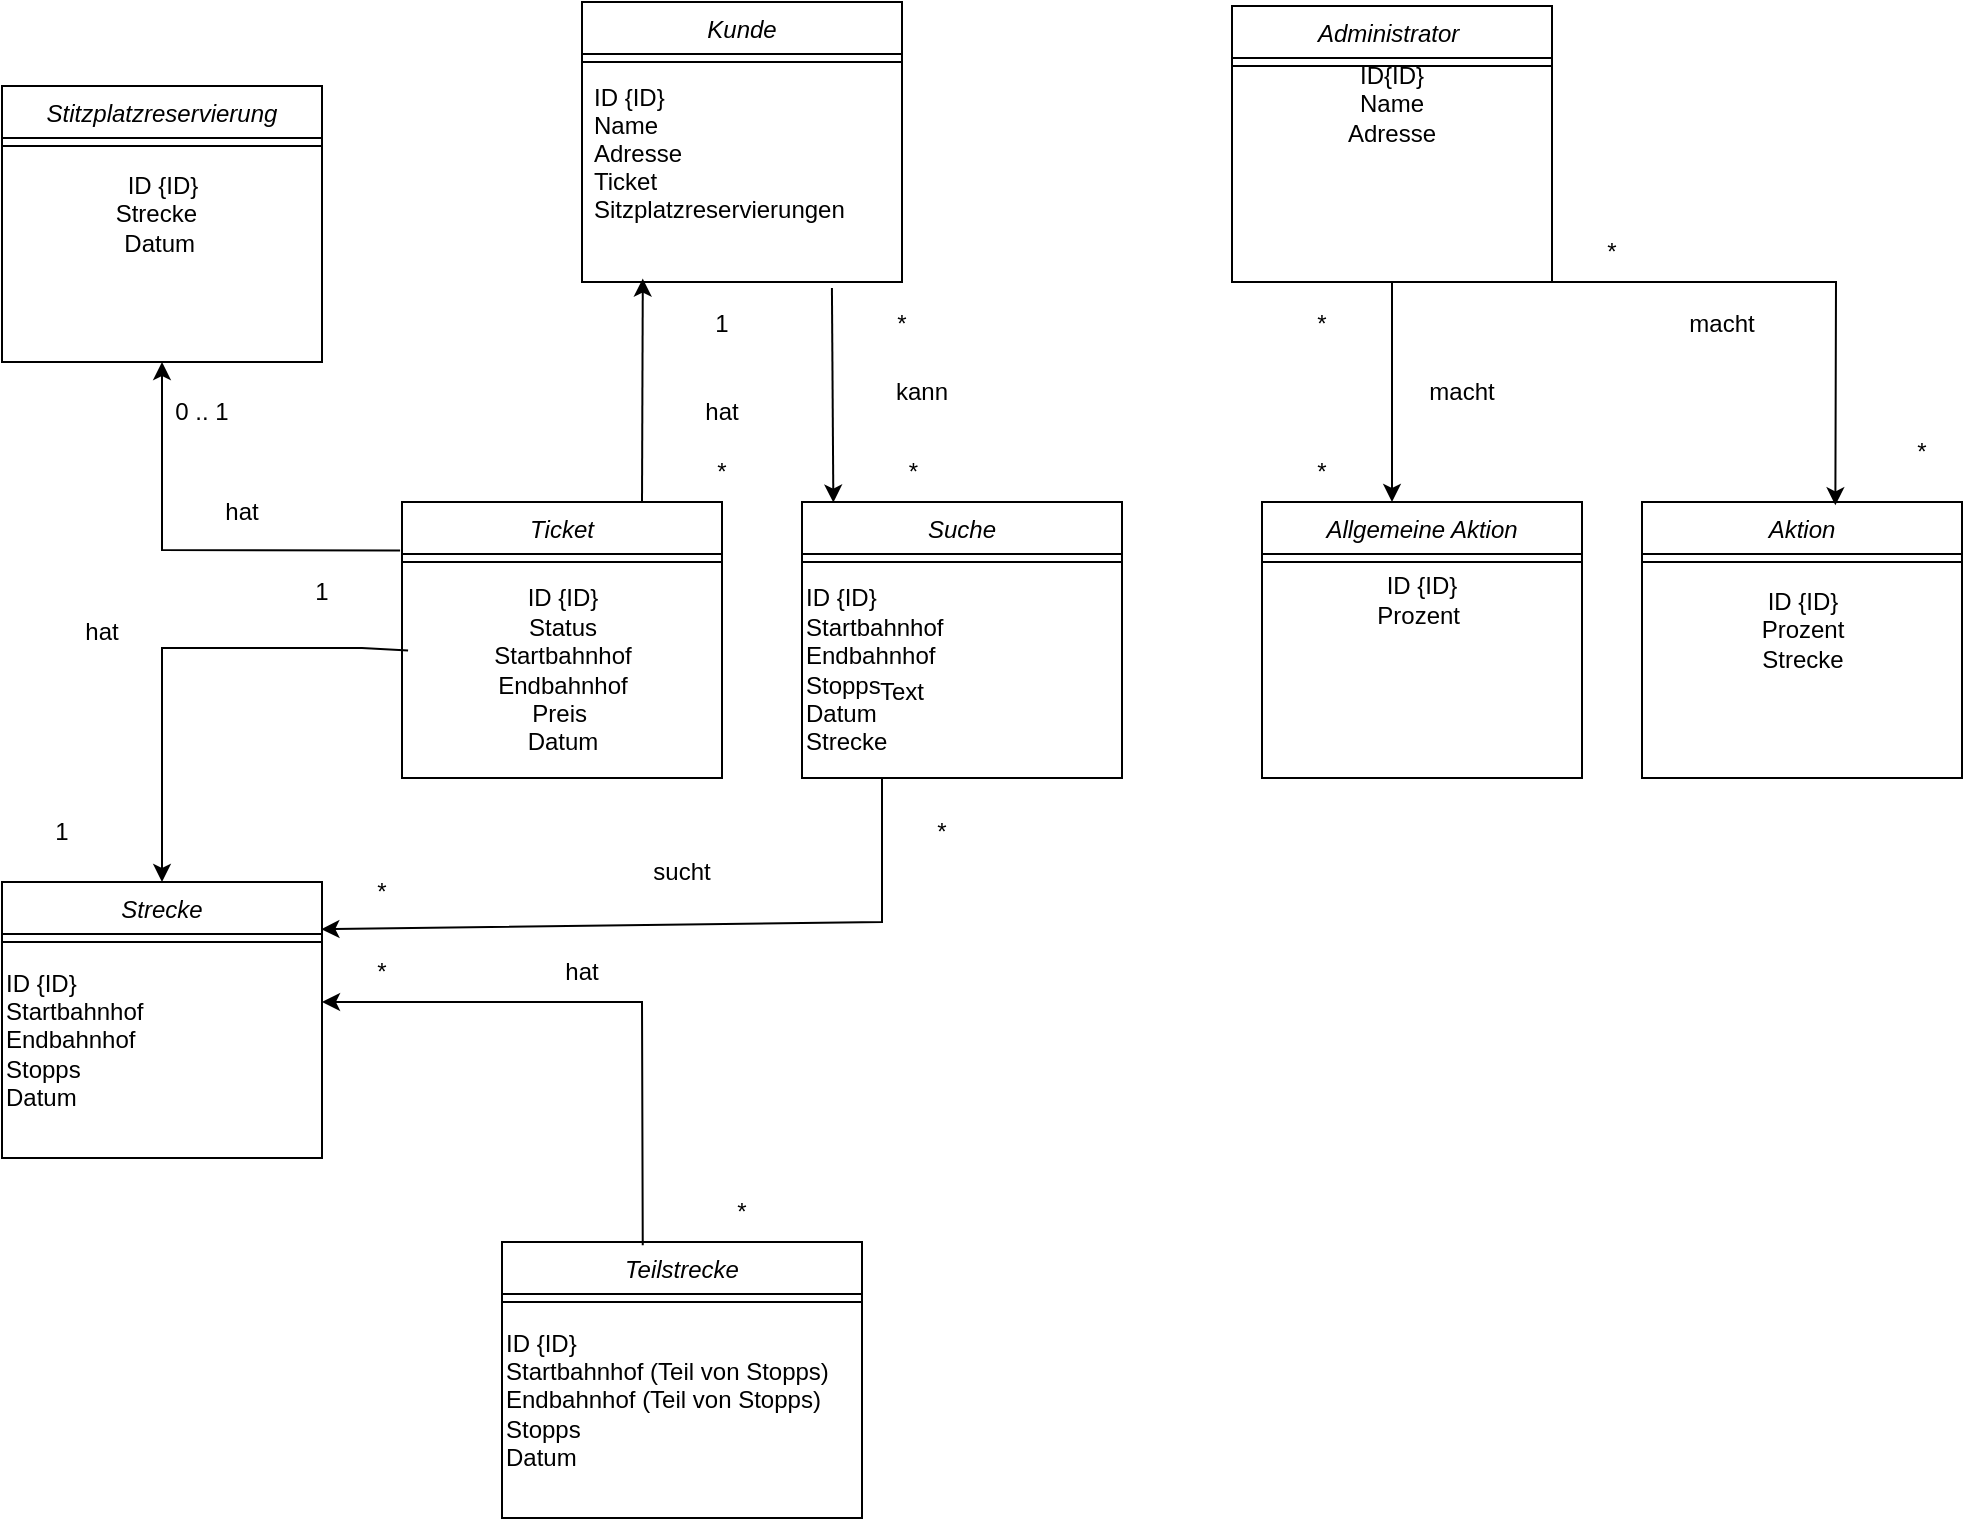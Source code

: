 <mxfile version="22.0.3" type="device">
  <diagram id="C5RBs43oDa-KdzZeNtuy" name="Page-1">
    <mxGraphModel dx="2033" dy="1978" grid="1" gridSize="10" guides="1" tooltips="1" connect="1" arrows="1" fold="1" page="1" pageScale="1" pageWidth="827" pageHeight="1169" math="0" shadow="0">
      <root>
        <mxCell id="WIyWlLk6GJQsqaUBKTNV-0" />
        <mxCell id="WIyWlLk6GJQsqaUBKTNV-1" parent="WIyWlLk6GJQsqaUBKTNV-0" />
        <mxCell id="zkfFHV4jXpPFQw0GAbJ--0" value="Kunde" style="swimlane;fontStyle=2;align=center;verticalAlign=top;childLayout=stackLayout;horizontal=1;startSize=26;horizontalStack=0;resizeParent=1;resizeLast=0;collapsible=1;marginBottom=0;rounded=0;shadow=0;strokeWidth=1;" parent="WIyWlLk6GJQsqaUBKTNV-1" vertex="1">
          <mxGeometry x="250" y="-80" width="160" height="140" as="geometry">
            <mxRectangle x="230" y="140" width="160" height="26" as="alternateBounds" />
          </mxGeometry>
        </mxCell>
        <mxCell id="zkfFHV4jXpPFQw0GAbJ--4" value="" style="line;html=1;strokeWidth=1;align=left;verticalAlign=middle;spacingTop=-1;spacingLeft=3;spacingRight=3;rotatable=0;labelPosition=right;points=[];portConstraint=eastwest;" parent="zkfFHV4jXpPFQw0GAbJ--0" vertex="1">
          <mxGeometry y="26" width="160" height="8" as="geometry" />
        </mxCell>
        <mxCell id="zkfFHV4jXpPFQw0GAbJ--5" value="ID {ID}&#xa;Name &#xa;Adresse &#xa;Ticket &#xa;Sitzplatzreservierungen" style="text;align=left;verticalAlign=top;spacingLeft=4;spacingRight=4;overflow=hidden;rotatable=0;points=[[0,0.5],[1,0.5]];portConstraint=eastwest;" parent="zkfFHV4jXpPFQw0GAbJ--0" vertex="1">
          <mxGeometry y="34" width="160" height="106" as="geometry" />
        </mxCell>
        <mxCell id="jxzHC8kVpNvv-Q7-szGA-0" value="Administrator " style="swimlane;fontStyle=2;align=center;verticalAlign=top;childLayout=stackLayout;horizontal=1;startSize=26;horizontalStack=0;resizeParent=1;resizeLast=0;collapsible=1;marginBottom=0;rounded=0;shadow=0;strokeWidth=1;" parent="WIyWlLk6GJQsqaUBKTNV-1" vertex="1">
          <mxGeometry x="575" y="-78" width="160" height="138" as="geometry">
            <mxRectangle x="230" y="140" width="160" height="26" as="alternateBounds" />
          </mxGeometry>
        </mxCell>
        <mxCell id="jxzHC8kVpNvv-Q7-szGA-1" value="" style="line;html=1;strokeWidth=1;align=left;verticalAlign=middle;spacingTop=-1;spacingLeft=3;spacingRight=3;rotatable=0;labelPosition=right;points=[];portConstraint=eastwest;" parent="jxzHC8kVpNvv-Q7-szGA-0" vertex="1">
          <mxGeometry y="26" width="160" height="8" as="geometry" />
        </mxCell>
        <mxCell id="F_HFYUeaaF8_5w_vxrB_-30" value="ID{ID}&lt;br&gt;Name&lt;br&gt;Adresse&lt;br&gt;" style="text;html=1;strokeColor=none;fillColor=none;align=center;verticalAlign=middle;whiteSpace=wrap;rounded=0;" vertex="1" parent="jxzHC8kVpNvv-Q7-szGA-0">
          <mxGeometry y="34" width="160" height="30" as="geometry" />
        </mxCell>
        <mxCell id="jxzHC8kVpNvv-Q7-szGA-3" value="Strecke" style="swimlane;fontStyle=2;align=center;verticalAlign=top;childLayout=stackLayout;horizontal=1;startSize=26;horizontalStack=0;resizeParent=1;resizeLast=0;collapsible=1;marginBottom=0;rounded=0;shadow=0;strokeWidth=1;" parent="WIyWlLk6GJQsqaUBKTNV-1" vertex="1">
          <mxGeometry x="-40" y="360" width="160" height="138" as="geometry">
            <mxRectangle x="230" y="140" width="160" height="26" as="alternateBounds" />
          </mxGeometry>
        </mxCell>
        <mxCell id="jxzHC8kVpNvv-Q7-szGA-4" value="" style="line;html=1;strokeWidth=1;align=left;verticalAlign=middle;spacingTop=-1;spacingLeft=3;spacingRight=3;rotatable=0;labelPosition=right;points=[];portConstraint=eastwest;" parent="jxzHC8kVpNvv-Q7-szGA-3" vertex="1">
          <mxGeometry y="26" width="160" height="8" as="geometry" />
        </mxCell>
        <mxCell id="jxzHC8kVpNvv-Q7-szGA-5" value="ID {ID}&lt;br&gt;Startbahnhof&amp;nbsp;&lt;br&gt;&lt;div style=&quot;&quot;&gt;&lt;span style=&quot;background-color: initial;&quot;&gt;Endbahnhof&lt;/span&gt;&lt;/div&gt;Stopps&lt;br&gt;Datum" style="text;html=1;align=left;verticalAlign=middle;resizable=0;points=[];autosize=1;strokeColor=none;fillColor=none;" parent="jxzHC8kVpNvv-Q7-szGA-3" vertex="1">
          <mxGeometry y="34" width="160" height="90" as="geometry" />
        </mxCell>
        <mxCell id="jxzHC8kVpNvv-Q7-szGA-6" value="Teilstrecke" style="swimlane;fontStyle=2;align=center;verticalAlign=top;childLayout=stackLayout;horizontal=1;startSize=26;horizontalStack=0;resizeParent=1;resizeLast=0;collapsible=1;marginBottom=0;rounded=0;shadow=0;strokeWidth=1;" parent="WIyWlLk6GJQsqaUBKTNV-1" vertex="1">
          <mxGeometry x="210" y="540" width="180" height="138" as="geometry">
            <mxRectangle x="230" y="140" width="160" height="26" as="alternateBounds" />
          </mxGeometry>
        </mxCell>
        <mxCell id="jxzHC8kVpNvv-Q7-szGA-7" value="" style="line;html=1;strokeWidth=1;align=left;verticalAlign=middle;spacingTop=-1;spacingLeft=3;spacingRight=3;rotatable=0;labelPosition=right;points=[];portConstraint=eastwest;" parent="jxzHC8kVpNvv-Q7-szGA-6" vertex="1">
          <mxGeometry y="26" width="180" height="8" as="geometry" />
        </mxCell>
        <mxCell id="jxzHC8kVpNvv-Q7-szGA-8" value="ID {ID}&lt;br&gt;Startbahnhof (Teil von Stopps)&lt;br&gt;Endbahnhof (Teil von Stopps)&lt;br&gt;Stopps&lt;br&gt;Datum" style="text;html=1;align=left;verticalAlign=middle;resizable=0;points=[];autosize=1;strokeColor=none;fillColor=none;" parent="jxzHC8kVpNvv-Q7-szGA-6" vertex="1">
          <mxGeometry y="34" width="180" height="90" as="geometry" />
        </mxCell>
        <mxCell id="jxzHC8kVpNvv-Q7-szGA-12" value="Ticket" style="swimlane;fontStyle=2;align=center;verticalAlign=top;childLayout=stackLayout;horizontal=1;startSize=26;horizontalStack=0;resizeParent=1;resizeLast=0;collapsible=1;marginBottom=0;rounded=0;shadow=0;strokeWidth=1;" parent="WIyWlLk6GJQsqaUBKTNV-1" vertex="1">
          <mxGeometry x="160" y="170" width="160" height="138" as="geometry">
            <mxRectangle x="230" y="140" width="160" height="26" as="alternateBounds" />
          </mxGeometry>
        </mxCell>
        <mxCell id="jxzHC8kVpNvv-Q7-szGA-13" value="" style="line;html=1;strokeWidth=1;align=left;verticalAlign=middle;spacingTop=-1;spacingLeft=3;spacingRight=3;rotatable=0;labelPosition=right;points=[];portConstraint=eastwest;" parent="jxzHC8kVpNvv-Q7-szGA-12" vertex="1">
          <mxGeometry y="26" width="160" height="8" as="geometry" />
        </mxCell>
        <mxCell id="jxzHC8kVpNvv-Q7-szGA-14" value="ID {ID}&lt;br&gt;Status&lt;br&gt;Startbahnhof&lt;br&gt;Endbahnhof&lt;br&gt;Preis&amp;nbsp;&lt;br&gt;Datum" style="text;html=1;align=center;verticalAlign=middle;resizable=0;points=[];autosize=1;strokeColor=none;fillColor=none;" parent="jxzHC8kVpNvv-Q7-szGA-12" vertex="1">
          <mxGeometry y="34" width="160" height="100" as="geometry" />
        </mxCell>
        <mxCell id="jxzHC8kVpNvv-Q7-szGA-15" value="Aktion" style="swimlane;fontStyle=2;align=center;verticalAlign=top;childLayout=stackLayout;horizontal=1;startSize=26;horizontalStack=0;resizeParent=1;resizeLast=0;collapsible=1;marginBottom=0;rounded=0;shadow=0;strokeWidth=1;" parent="WIyWlLk6GJQsqaUBKTNV-1" vertex="1">
          <mxGeometry x="780" y="170" width="160" height="138" as="geometry">
            <mxRectangle x="230" y="140" width="160" height="26" as="alternateBounds" />
          </mxGeometry>
        </mxCell>
        <mxCell id="jxzHC8kVpNvv-Q7-szGA-16" value="" style="line;html=1;strokeWidth=1;align=left;verticalAlign=middle;spacingTop=-1;spacingLeft=3;spacingRight=3;rotatable=0;labelPosition=right;points=[];portConstraint=eastwest;" parent="jxzHC8kVpNvv-Q7-szGA-15" vertex="1">
          <mxGeometry y="26" width="160" height="8" as="geometry" />
        </mxCell>
        <mxCell id="jxzHC8kVpNvv-Q7-szGA-20" value="ID {ID}&lt;br&gt;Prozent&lt;br&gt;Strecke" style="text;html=1;align=center;verticalAlign=middle;resizable=0;points=[];autosize=1;strokeColor=none;fillColor=none;" parent="jxzHC8kVpNvv-Q7-szGA-15" vertex="1">
          <mxGeometry y="34" width="160" height="60" as="geometry" />
        </mxCell>
        <mxCell id="jxzHC8kVpNvv-Q7-szGA-17" value="Suche" style="swimlane;fontStyle=2;align=center;verticalAlign=top;childLayout=stackLayout;horizontal=1;startSize=26;horizontalStack=0;resizeParent=1;resizeLast=0;collapsible=1;marginBottom=0;rounded=0;shadow=0;strokeWidth=1;" parent="WIyWlLk6GJQsqaUBKTNV-1" vertex="1">
          <mxGeometry x="360" y="170" width="160" height="138" as="geometry">
            <mxRectangle x="230" y="140" width="160" height="26" as="alternateBounds" />
          </mxGeometry>
        </mxCell>
        <mxCell id="jxzHC8kVpNvv-Q7-szGA-18" value="" style="line;html=1;strokeWidth=1;align=left;verticalAlign=middle;spacingTop=-1;spacingLeft=3;spacingRight=3;rotatable=0;labelPosition=right;points=[];portConstraint=eastwest;" parent="jxzHC8kVpNvv-Q7-szGA-17" vertex="1">
          <mxGeometry y="26" width="160" height="8" as="geometry" />
        </mxCell>
        <mxCell id="jxzHC8kVpNvv-Q7-szGA-19" value="ID {ID}&lt;br&gt;Startbahnhof&amp;nbsp;&lt;br&gt;&lt;div style=&quot;&quot;&gt;&lt;span style=&quot;background-color: initial;&quot;&gt;Endbahnhof&lt;/span&gt;&lt;/div&gt;Stopps&lt;br&gt;Datum&lt;br&gt;Strecke" style="text;html=1;align=left;verticalAlign=middle;resizable=0;points=[];autosize=1;strokeColor=none;fillColor=none;" parent="jxzHC8kVpNvv-Q7-szGA-17" vertex="1">
          <mxGeometry y="34" width="160" height="100" as="geometry" />
        </mxCell>
        <mxCell id="jxzHC8kVpNvv-Q7-szGA-21" value="Allgemeine Aktion" style="swimlane;fontStyle=2;align=center;verticalAlign=top;childLayout=stackLayout;horizontal=1;startSize=26;horizontalStack=0;resizeParent=1;resizeLast=0;collapsible=1;marginBottom=0;rounded=0;shadow=0;strokeWidth=1;" parent="WIyWlLk6GJQsqaUBKTNV-1" vertex="1">
          <mxGeometry x="590" y="170" width="160" height="138" as="geometry">
            <mxRectangle x="230" y="140" width="160" height="26" as="alternateBounds" />
          </mxGeometry>
        </mxCell>
        <mxCell id="jxzHC8kVpNvv-Q7-szGA-22" value="" style="line;html=1;strokeWidth=1;align=left;verticalAlign=middle;spacingTop=-1;spacingLeft=3;spacingRight=3;rotatable=0;labelPosition=right;points=[];portConstraint=eastwest;" parent="jxzHC8kVpNvv-Q7-szGA-21" vertex="1">
          <mxGeometry y="26" width="160" height="8" as="geometry" />
        </mxCell>
        <mxCell id="F_HFYUeaaF8_5w_vxrB_-35" value="ID {ID}&lt;br&gt;Prozent&amp;nbsp;" style="text;html=1;strokeColor=none;fillColor=none;align=center;verticalAlign=middle;whiteSpace=wrap;rounded=0;" vertex="1" parent="jxzHC8kVpNvv-Q7-szGA-21">
          <mxGeometry y="34" width="160" height="30" as="geometry" />
        </mxCell>
        <mxCell id="F_HFYUeaaF8_5w_vxrB_-0" value="Stitzplatzreservierung" style="swimlane;fontStyle=2;align=center;verticalAlign=top;childLayout=stackLayout;horizontal=1;startSize=26;horizontalStack=0;resizeParent=1;resizeLast=0;collapsible=1;marginBottom=0;rounded=0;shadow=0;strokeWidth=1;" vertex="1" parent="WIyWlLk6GJQsqaUBKTNV-1">
          <mxGeometry x="-40" y="-38" width="160" height="138" as="geometry">
            <mxRectangle x="230" y="140" width="160" height="26" as="alternateBounds" />
          </mxGeometry>
        </mxCell>
        <mxCell id="F_HFYUeaaF8_5w_vxrB_-1" value="" style="line;html=1;strokeWidth=1;align=left;verticalAlign=middle;spacingTop=-1;spacingLeft=3;spacingRight=3;rotatable=0;labelPosition=right;points=[];portConstraint=eastwest;" vertex="1" parent="F_HFYUeaaF8_5w_vxrB_-0">
          <mxGeometry y="26" width="160" height="8" as="geometry" />
        </mxCell>
        <mxCell id="F_HFYUeaaF8_5w_vxrB_-3" value="ID {ID}&lt;br&gt;Strecke&amp;nbsp;&amp;nbsp;&lt;br&gt;Datum&amp;nbsp;" style="text;html=1;align=center;verticalAlign=middle;resizable=0;points=[];autosize=1;strokeColor=none;fillColor=none;" vertex="1" parent="F_HFYUeaaF8_5w_vxrB_-0">
          <mxGeometry y="34" width="160" height="60" as="geometry" />
        </mxCell>
        <mxCell id="F_HFYUeaaF8_5w_vxrB_-4" value="hat" style="text;html=1;strokeColor=none;fillColor=none;align=center;verticalAlign=middle;whiteSpace=wrap;rounded=0;" vertex="1" parent="WIyWlLk6GJQsqaUBKTNV-1">
          <mxGeometry x="220" y="390" width="60" height="30" as="geometry" />
        </mxCell>
        <mxCell id="F_HFYUeaaF8_5w_vxrB_-5" value="*" style="text;html=1;strokeColor=none;fillColor=none;align=center;verticalAlign=middle;whiteSpace=wrap;rounded=0;" vertex="1" parent="WIyWlLk6GJQsqaUBKTNV-1">
          <mxGeometry x="120" y="390" width="60" height="30" as="geometry" />
        </mxCell>
        <mxCell id="F_HFYUeaaF8_5w_vxrB_-6" value="*" style="text;html=1;strokeColor=none;fillColor=none;align=center;verticalAlign=middle;whiteSpace=wrap;rounded=0;" vertex="1" parent="WIyWlLk6GJQsqaUBKTNV-1">
          <mxGeometry x="300" y="510" width="60" height="30" as="geometry" />
        </mxCell>
        <mxCell id="F_HFYUeaaF8_5w_vxrB_-8" value="" style="endArrow=classic;html=1;rounded=0;entryX=0;entryY=1;entryDx=0;entryDy=0;exitX=0.391;exitY=0.012;exitDx=0;exitDy=0;exitPerimeter=0;" edge="1" parent="WIyWlLk6GJQsqaUBKTNV-1" source="jxzHC8kVpNvv-Q7-szGA-6" target="F_HFYUeaaF8_5w_vxrB_-5">
          <mxGeometry width="50" height="50" relative="1" as="geometry">
            <mxPoint x="280" y="530" as="sourcePoint" />
            <mxPoint x="440" y="170" as="targetPoint" />
            <Array as="points">
              <mxPoint x="280" y="420" />
            </Array>
          </mxGeometry>
        </mxCell>
        <mxCell id="F_HFYUeaaF8_5w_vxrB_-10" value="" style="endArrow=classic;html=1;rounded=0;exitX=0.019;exitY=0.403;exitDx=0;exitDy=0;exitPerimeter=0;entryX=0.5;entryY=0;entryDx=0;entryDy=0;" edge="1" parent="WIyWlLk6GJQsqaUBKTNV-1" source="jxzHC8kVpNvv-Q7-szGA-14" target="jxzHC8kVpNvv-Q7-szGA-3">
          <mxGeometry width="50" height="50" relative="1" as="geometry">
            <mxPoint x="390" y="220" as="sourcePoint" />
            <mxPoint x="440" y="170" as="targetPoint" />
            <Array as="points">
              <mxPoint x="140" y="243" />
              <mxPoint x="40" y="243" />
            </Array>
          </mxGeometry>
        </mxCell>
        <mxCell id="F_HFYUeaaF8_5w_vxrB_-11" value="hat" style="text;html=1;strokeColor=none;fillColor=none;align=center;verticalAlign=middle;whiteSpace=wrap;rounded=0;" vertex="1" parent="WIyWlLk6GJQsqaUBKTNV-1">
          <mxGeometry x="-20" y="220" width="60" height="30" as="geometry" />
        </mxCell>
        <mxCell id="F_HFYUeaaF8_5w_vxrB_-12" value="1" style="text;html=1;strokeColor=none;fillColor=none;align=center;verticalAlign=middle;whiteSpace=wrap;rounded=0;" vertex="1" parent="WIyWlLk6GJQsqaUBKTNV-1">
          <mxGeometry x="90" y="200" width="60" height="30" as="geometry" />
        </mxCell>
        <mxCell id="F_HFYUeaaF8_5w_vxrB_-13" value="1" style="text;html=1;strokeColor=none;fillColor=none;align=center;verticalAlign=middle;whiteSpace=wrap;rounded=0;" vertex="1" parent="WIyWlLk6GJQsqaUBKTNV-1">
          <mxGeometry x="-40" y="320" width="60" height="30" as="geometry" />
        </mxCell>
        <mxCell id="F_HFYUeaaF8_5w_vxrB_-14" value="" style="endArrow=classic;html=1;rounded=0;exitX=-0.006;exitY=0.176;exitDx=0;exitDy=0;exitPerimeter=0;entryX=0.5;entryY=1;entryDx=0;entryDy=0;" edge="1" parent="WIyWlLk6GJQsqaUBKTNV-1" source="jxzHC8kVpNvv-Q7-szGA-12" target="F_HFYUeaaF8_5w_vxrB_-0">
          <mxGeometry width="50" height="50" relative="1" as="geometry">
            <mxPoint x="390" y="220" as="sourcePoint" />
            <mxPoint x="440" y="170" as="targetPoint" />
            <Array as="points">
              <mxPoint x="40" y="194" />
            </Array>
          </mxGeometry>
        </mxCell>
        <mxCell id="F_HFYUeaaF8_5w_vxrB_-15" value="0 .. 1" style="text;html=1;strokeColor=none;fillColor=none;align=center;verticalAlign=middle;whiteSpace=wrap;rounded=0;" vertex="1" parent="WIyWlLk6GJQsqaUBKTNV-1">
          <mxGeometry x="30" y="110" width="60" height="30" as="geometry" />
        </mxCell>
        <mxCell id="F_HFYUeaaF8_5w_vxrB_-16" value="" style="endArrow=classic;html=1;rounded=0;exitX=0.75;exitY=0;exitDx=0;exitDy=0;entryX=0.19;entryY=0.984;entryDx=0;entryDy=0;entryPerimeter=0;" edge="1" parent="WIyWlLk6GJQsqaUBKTNV-1" source="jxzHC8kVpNvv-Q7-szGA-12" target="zkfFHV4jXpPFQw0GAbJ--5">
          <mxGeometry width="50" height="50" relative="1" as="geometry">
            <mxPoint x="390" y="220" as="sourcePoint" />
            <mxPoint x="440" y="170" as="targetPoint" />
          </mxGeometry>
        </mxCell>
        <mxCell id="F_HFYUeaaF8_5w_vxrB_-17" value="hat" style="text;html=1;strokeColor=none;fillColor=none;align=center;verticalAlign=middle;whiteSpace=wrap;rounded=0;" vertex="1" parent="WIyWlLk6GJQsqaUBKTNV-1">
          <mxGeometry x="50" y="160" width="60" height="30" as="geometry" />
        </mxCell>
        <mxCell id="F_HFYUeaaF8_5w_vxrB_-18" value="hat" style="text;html=1;strokeColor=none;fillColor=none;align=center;verticalAlign=middle;whiteSpace=wrap;rounded=0;" vertex="1" parent="WIyWlLk6GJQsqaUBKTNV-1">
          <mxGeometry x="290" y="110" width="60" height="30" as="geometry" />
        </mxCell>
        <mxCell id="F_HFYUeaaF8_5w_vxrB_-19" value="1" style="text;html=1;strokeColor=none;fillColor=none;align=center;verticalAlign=middle;whiteSpace=wrap;rounded=0;" vertex="1" parent="WIyWlLk6GJQsqaUBKTNV-1">
          <mxGeometry x="290" y="66" width="60" height="30" as="geometry" />
        </mxCell>
        <mxCell id="F_HFYUeaaF8_5w_vxrB_-20" value="*" style="text;html=1;strokeColor=none;fillColor=none;align=center;verticalAlign=middle;whiteSpace=wrap;rounded=0;" vertex="1" parent="WIyWlLk6GJQsqaUBKTNV-1">
          <mxGeometry x="290" y="140" width="60" height="30" as="geometry" />
        </mxCell>
        <mxCell id="F_HFYUeaaF8_5w_vxrB_-21" value="" style="endArrow=classic;html=1;rounded=0;exitX=0.781;exitY=1.028;exitDx=0;exitDy=0;exitPerimeter=0;entryX=0.098;entryY=0.002;entryDx=0;entryDy=0;entryPerimeter=0;" edge="1" parent="WIyWlLk6GJQsqaUBKTNV-1" source="zkfFHV4jXpPFQw0GAbJ--5" target="jxzHC8kVpNvv-Q7-szGA-17">
          <mxGeometry width="50" height="50" relative="1" as="geometry">
            <mxPoint x="390" y="290" as="sourcePoint" />
            <mxPoint x="440" y="240" as="targetPoint" />
          </mxGeometry>
        </mxCell>
        <mxCell id="F_HFYUeaaF8_5w_vxrB_-22" value="kann" style="text;html=1;strokeColor=none;fillColor=none;align=center;verticalAlign=middle;whiteSpace=wrap;rounded=0;" vertex="1" parent="WIyWlLk6GJQsqaUBKTNV-1">
          <mxGeometry x="390" y="100" width="60" height="30" as="geometry" />
        </mxCell>
        <mxCell id="F_HFYUeaaF8_5w_vxrB_-23" value="Text" style="text;html=1;strokeColor=none;fillColor=none;align=center;verticalAlign=middle;whiteSpace=wrap;rounded=0;" vertex="1" parent="WIyWlLk6GJQsqaUBKTNV-1">
          <mxGeometry x="380" y="250" width="60" height="30" as="geometry" />
        </mxCell>
        <mxCell id="F_HFYUeaaF8_5w_vxrB_-24" value="*" style="text;html=1;strokeColor=none;fillColor=none;align=center;verticalAlign=middle;whiteSpace=wrap;rounded=0;" vertex="1" parent="WIyWlLk6GJQsqaUBKTNV-1">
          <mxGeometry x="380" y="66" width="60" height="30" as="geometry" />
        </mxCell>
        <mxCell id="F_HFYUeaaF8_5w_vxrB_-25" value="&amp;nbsp;*" style="text;html=1;strokeColor=none;fillColor=none;align=center;verticalAlign=middle;whiteSpace=wrap;rounded=0;" vertex="1" parent="WIyWlLk6GJQsqaUBKTNV-1">
          <mxGeometry x="384" y="140" width="60" height="30" as="geometry" />
        </mxCell>
        <mxCell id="F_HFYUeaaF8_5w_vxrB_-26" value="" style="endArrow=classic;html=1;rounded=0;exitX=0.25;exitY=1;exitDx=0;exitDy=0;entryX=0.998;entryY=0.171;entryDx=0;entryDy=0;entryPerimeter=0;" edge="1" parent="WIyWlLk6GJQsqaUBKTNV-1" source="jxzHC8kVpNvv-Q7-szGA-17" target="jxzHC8kVpNvv-Q7-szGA-3">
          <mxGeometry width="50" height="50" relative="1" as="geometry">
            <mxPoint x="390" y="290" as="sourcePoint" />
            <mxPoint x="340" y="350" as="targetPoint" />
            <Array as="points">
              <mxPoint x="400" y="380" />
            </Array>
          </mxGeometry>
        </mxCell>
        <mxCell id="F_HFYUeaaF8_5w_vxrB_-27" value="*" style="text;html=1;strokeColor=none;fillColor=none;align=center;verticalAlign=middle;whiteSpace=wrap;rounded=0;" vertex="1" parent="WIyWlLk6GJQsqaUBKTNV-1">
          <mxGeometry x="400" y="320" width="60" height="30" as="geometry" />
        </mxCell>
        <mxCell id="F_HFYUeaaF8_5w_vxrB_-28" value="*" style="text;html=1;strokeColor=none;fillColor=none;align=center;verticalAlign=middle;whiteSpace=wrap;rounded=0;" vertex="1" parent="WIyWlLk6GJQsqaUBKTNV-1">
          <mxGeometry x="120" y="350" width="60" height="30" as="geometry" />
        </mxCell>
        <mxCell id="F_HFYUeaaF8_5w_vxrB_-29" value="sucht" style="text;html=1;strokeColor=none;fillColor=none;align=center;verticalAlign=middle;whiteSpace=wrap;rounded=0;" vertex="1" parent="WIyWlLk6GJQsqaUBKTNV-1">
          <mxGeometry x="270" y="340" width="60" height="30" as="geometry" />
        </mxCell>
        <mxCell id="F_HFYUeaaF8_5w_vxrB_-31" value="" style="endArrow=classic;html=1;rounded=0;exitX=0.5;exitY=1;exitDx=0;exitDy=0;" edge="1" parent="WIyWlLk6GJQsqaUBKTNV-1" source="jxzHC8kVpNvv-Q7-szGA-0">
          <mxGeometry width="50" height="50" relative="1" as="geometry">
            <mxPoint x="390" y="290" as="sourcePoint" />
            <mxPoint x="655" y="170" as="targetPoint" />
          </mxGeometry>
        </mxCell>
        <mxCell id="F_HFYUeaaF8_5w_vxrB_-38" value="" style="endArrow=classic;html=1;rounded=0;exitX=0.75;exitY=1;exitDx=0;exitDy=0;entryX=0.573;entryY=0.012;entryDx=0;entryDy=0;entryPerimeter=0;" edge="1" parent="WIyWlLk6GJQsqaUBKTNV-1">
          <mxGeometry width="50" height="50" relative="1" as="geometry">
            <mxPoint x="700" y="60" as="sourcePoint" />
            <mxPoint x="876.68" y="171.656" as="targetPoint" />
            <Array as="points">
              <mxPoint x="877" y="60" />
            </Array>
          </mxGeometry>
        </mxCell>
        <mxCell id="F_HFYUeaaF8_5w_vxrB_-40" value="macht" style="text;html=1;strokeColor=none;fillColor=none;align=center;verticalAlign=middle;whiteSpace=wrap;rounded=0;" vertex="1" parent="WIyWlLk6GJQsqaUBKTNV-1">
          <mxGeometry x="660" y="100" width="60" height="30" as="geometry" />
        </mxCell>
        <mxCell id="F_HFYUeaaF8_5w_vxrB_-41" value="macht" style="text;html=1;strokeColor=none;fillColor=none;align=center;verticalAlign=middle;whiteSpace=wrap;rounded=0;" vertex="1" parent="WIyWlLk6GJQsqaUBKTNV-1">
          <mxGeometry x="790" y="66" width="60" height="30" as="geometry" />
        </mxCell>
        <mxCell id="F_HFYUeaaF8_5w_vxrB_-42" value="*" style="text;html=1;strokeColor=none;fillColor=none;align=center;verticalAlign=middle;whiteSpace=wrap;rounded=0;" vertex="1" parent="WIyWlLk6GJQsqaUBKTNV-1">
          <mxGeometry x="590" y="66" width="60" height="30" as="geometry" />
        </mxCell>
        <mxCell id="F_HFYUeaaF8_5w_vxrB_-43" value="*" style="text;html=1;strokeColor=none;fillColor=none;align=center;verticalAlign=middle;whiteSpace=wrap;rounded=0;" vertex="1" parent="WIyWlLk6GJQsqaUBKTNV-1">
          <mxGeometry x="590" y="140" width="60" height="30" as="geometry" />
        </mxCell>
        <mxCell id="F_HFYUeaaF8_5w_vxrB_-44" value="*" style="text;html=1;strokeColor=none;fillColor=none;align=center;verticalAlign=middle;whiteSpace=wrap;rounded=0;" vertex="1" parent="WIyWlLk6GJQsqaUBKTNV-1">
          <mxGeometry x="735" y="30" width="60" height="30" as="geometry" />
        </mxCell>
        <mxCell id="F_HFYUeaaF8_5w_vxrB_-45" value="*" style="text;html=1;strokeColor=none;fillColor=none;align=center;verticalAlign=middle;whiteSpace=wrap;rounded=0;" vertex="1" parent="WIyWlLk6GJQsqaUBKTNV-1">
          <mxGeometry x="890" y="130" width="60" height="30" as="geometry" />
        </mxCell>
      </root>
    </mxGraphModel>
  </diagram>
</mxfile>
